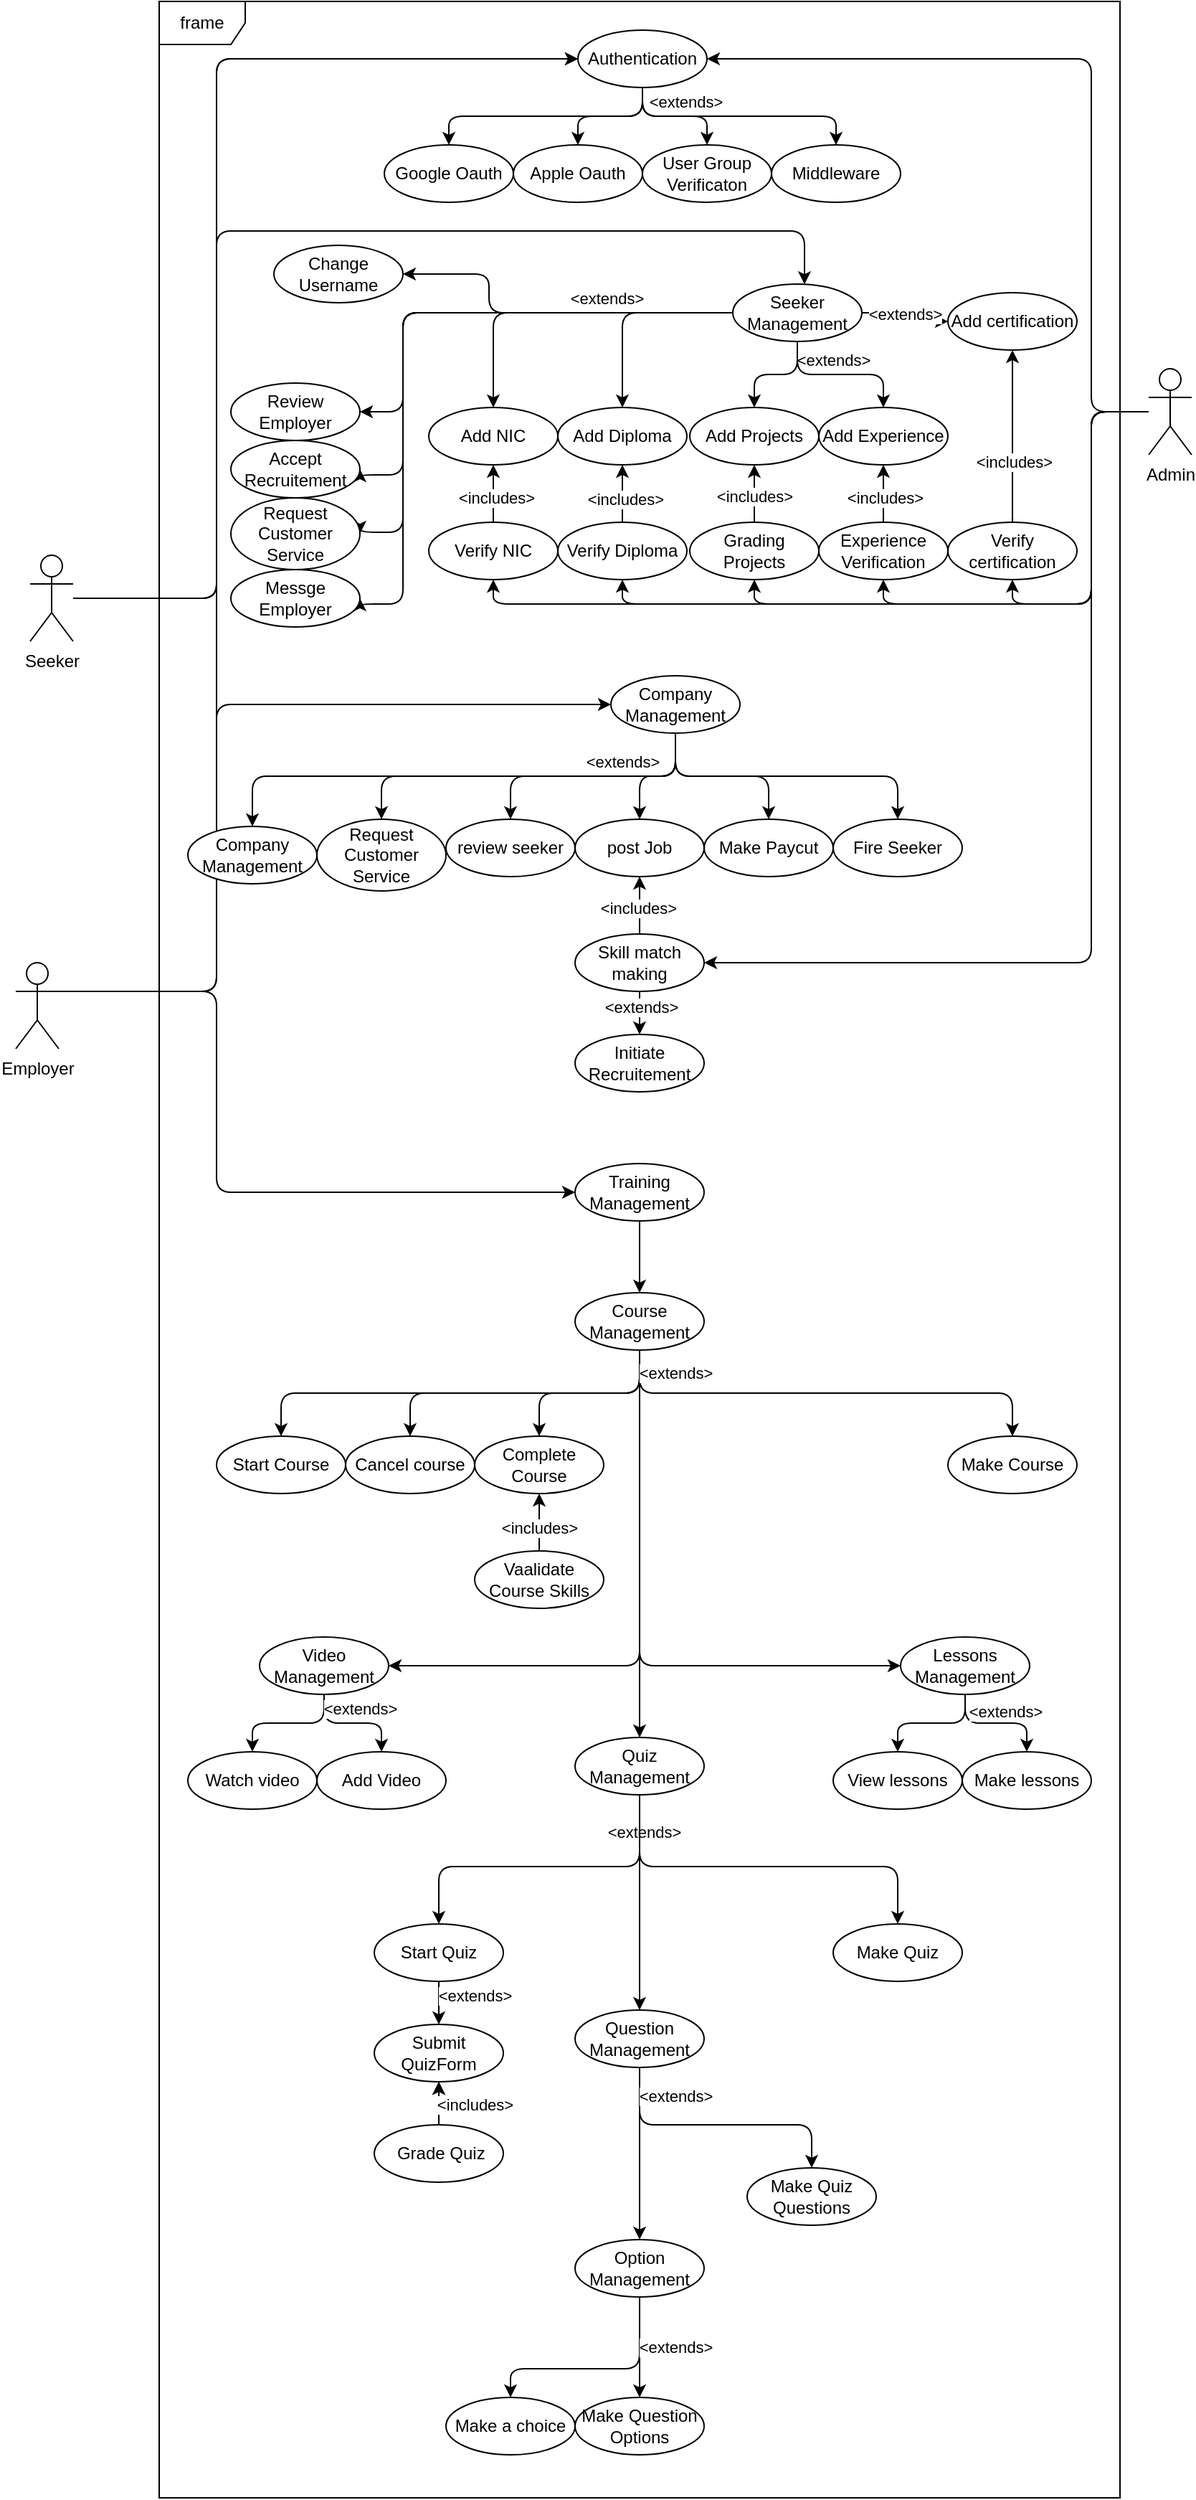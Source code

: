 <mxfile version="24.5.3" type="device">
  <diagram name="Page-1" id="c4acf3e9-155e-7222-9cf6-157b1a14988f">
    <mxGraphModel dx="1588" dy="910" grid="1" gridSize="10" guides="1" tooltips="1" connect="1" arrows="1" fold="1" page="1" pageScale="1" pageWidth="850" pageHeight="1100" background="none" math="0" shadow="0">
      <root>
        <mxCell id="0" />
        <mxCell id="1" parent="0" />
        <mxCell id="Bkfv-B725vnZlUeDDS1G-5" value="frame" style="shape=umlFrame;whiteSpace=wrap;html=1;pointerEvents=0;rounded=1;" vertex="1" parent="1">
          <mxGeometry x="110" y="40" width="670" height="1740" as="geometry" />
        </mxCell>
        <mxCell id="Bkfv-B725vnZlUeDDS1G-45" style="edgeStyle=orthogonalEdgeStyle;rounded=1;orthogonalLoop=1;jettySize=auto;html=1;" edge="1" parent="1" source="Bkfv-B725vnZlUeDDS1G-6" target="Bkfv-B725vnZlUeDDS1G-41">
          <mxGeometry relative="1" as="geometry">
            <Array as="points">
              <mxPoint x="447" y="120" />
              <mxPoint x="312" y="120" />
            </Array>
          </mxGeometry>
        </mxCell>
        <mxCell id="Bkfv-B725vnZlUeDDS1G-46" style="edgeStyle=orthogonalEdgeStyle;rounded=1;orthogonalLoop=1;jettySize=auto;html=1;" edge="1" parent="1" source="Bkfv-B725vnZlUeDDS1G-6" target="Bkfv-B725vnZlUeDDS1G-42">
          <mxGeometry relative="1" as="geometry" />
        </mxCell>
        <mxCell id="Bkfv-B725vnZlUeDDS1G-47" style="edgeStyle=orthogonalEdgeStyle;rounded=1;orthogonalLoop=1;jettySize=auto;html=1;" edge="1" parent="1" source="Bkfv-B725vnZlUeDDS1G-6" target="Bkfv-B725vnZlUeDDS1G-43">
          <mxGeometry relative="1" as="geometry" />
        </mxCell>
        <mxCell id="Bkfv-B725vnZlUeDDS1G-48" style="edgeStyle=orthogonalEdgeStyle;rounded=1;orthogonalLoop=1;jettySize=auto;html=1;" edge="1" parent="1" source="Bkfv-B725vnZlUeDDS1G-6" target="Bkfv-B725vnZlUeDDS1G-44">
          <mxGeometry relative="1" as="geometry">
            <Array as="points">
              <mxPoint x="447" y="120" />
              <mxPoint x="582" y="120" />
            </Array>
          </mxGeometry>
        </mxCell>
        <mxCell id="Bkfv-B725vnZlUeDDS1G-49" value="&amp;lt;extends&amp;gt;" style="edgeLabel;html=1;align=center;verticalAlign=middle;resizable=0;points=[];rounded=1;" vertex="1" connectable="0" parent="Bkfv-B725vnZlUeDDS1G-48">
          <mxGeometry x="-0.886" relative="1" as="geometry">
            <mxPoint x="30" as="offset" />
          </mxGeometry>
        </mxCell>
        <mxCell id="Bkfv-B725vnZlUeDDS1G-6" value="Authentication" style="ellipse;whiteSpace=wrap;html=1;rounded=1;" vertex="1" parent="1">
          <mxGeometry x="402" y="60" width="90" height="40" as="geometry" />
        </mxCell>
        <mxCell id="Bkfv-B725vnZlUeDDS1G-51" style="edgeStyle=orthogonalEdgeStyle;rounded=1;orthogonalLoop=1;jettySize=auto;html=1;entryX=0;entryY=0.5;entryDx=0;entryDy=0;" edge="1" parent="1" source="Bkfv-B725vnZlUeDDS1G-7" target="Bkfv-B725vnZlUeDDS1G-6">
          <mxGeometry relative="1" as="geometry">
            <Array as="points">
              <mxPoint x="150" y="456" />
              <mxPoint x="150" y="80" />
            </Array>
          </mxGeometry>
        </mxCell>
        <mxCell id="Bkfv-B725vnZlUeDDS1G-68" style="edgeStyle=orthogonalEdgeStyle;rounded=1;orthogonalLoop=1;jettySize=auto;html=1;" edge="1" parent="1" source="Bkfv-B725vnZlUeDDS1G-7" target="Bkfv-B725vnZlUeDDS1G-10">
          <mxGeometry relative="1" as="geometry">
            <Array as="points">
              <mxPoint x="150" y="456" />
              <mxPoint x="150" y="200" />
              <mxPoint x="560" y="200" />
            </Array>
          </mxGeometry>
        </mxCell>
        <mxCell id="Bkfv-B725vnZlUeDDS1G-7" value="Seeker" style="shape=umlActor;verticalLabelPosition=bottom;verticalAlign=top;html=1;rounded=1;" vertex="1" parent="1">
          <mxGeometry x="20" y="426" width="30" height="60" as="geometry" />
        </mxCell>
        <mxCell id="Bkfv-B725vnZlUeDDS1G-52" style="edgeStyle=orthogonalEdgeStyle;rounded=1;orthogonalLoop=1;jettySize=auto;html=1;entryX=0;entryY=0.5;entryDx=0;entryDy=0;" edge="1" parent="1" source="Bkfv-B725vnZlUeDDS1G-8" target="Bkfv-B725vnZlUeDDS1G-6">
          <mxGeometry relative="1" as="geometry">
            <Array as="points">
              <mxPoint x="150" y="730" />
              <mxPoint x="150" y="80" />
            </Array>
          </mxGeometry>
        </mxCell>
        <mxCell id="Bkfv-B725vnZlUeDDS1G-111" style="edgeStyle=orthogonalEdgeStyle;rounded=1;orthogonalLoop=1;jettySize=auto;html=1;" edge="1" parent="1" source="Bkfv-B725vnZlUeDDS1G-8" target="Bkfv-B725vnZlUeDDS1G-67">
          <mxGeometry relative="1" as="geometry">
            <Array as="points">
              <mxPoint x="150" y="730" />
              <mxPoint x="150" y="530" />
            </Array>
          </mxGeometry>
        </mxCell>
        <mxCell id="Bkfv-B725vnZlUeDDS1G-169" style="edgeStyle=orthogonalEdgeStyle;rounded=1;orthogonalLoop=1;jettySize=auto;html=1;entryX=0;entryY=0.5;entryDx=0;entryDy=0;" edge="1" parent="1" source="Bkfv-B725vnZlUeDDS1G-8" target="Bkfv-B725vnZlUeDDS1G-110">
          <mxGeometry relative="1" as="geometry">
            <Array as="points">
              <mxPoint x="150" y="730" />
              <mxPoint x="150" y="870" />
            </Array>
          </mxGeometry>
        </mxCell>
        <mxCell id="Bkfv-B725vnZlUeDDS1G-8" value="Employer" style="shape=umlActor;verticalLabelPosition=bottom;verticalAlign=top;html=1;rounded=1;" vertex="1" parent="1">
          <mxGeometry x="10" y="710" width="30" height="60" as="geometry" />
        </mxCell>
        <mxCell id="Bkfv-B725vnZlUeDDS1G-53" style="edgeStyle=orthogonalEdgeStyle;rounded=1;orthogonalLoop=1;jettySize=auto;html=1;entryX=1;entryY=0.5;entryDx=0;entryDy=0;" edge="1" parent="1" source="Bkfv-B725vnZlUeDDS1G-9" target="Bkfv-B725vnZlUeDDS1G-6">
          <mxGeometry relative="1" as="geometry">
            <Array as="points">
              <mxPoint x="760" y="326" />
              <mxPoint x="760" y="80" />
            </Array>
          </mxGeometry>
        </mxCell>
        <mxCell id="Bkfv-B725vnZlUeDDS1G-54" style="edgeStyle=orthogonalEdgeStyle;rounded=1;orthogonalLoop=1;jettySize=auto;html=1;entryX=0.5;entryY=1;entryDx=0;entryDy=0;" edge="1" parent="1" source="Bkfv-B725vnZlUeDDS1G-9" target="Bkfv-B725vnZlUeDDS1G-15">
          <mxGeometry relative="1" as="geometry">
            <Array as="points">
              <mxPoint x="760" y="326" />
              <mxPoint x="760" y="460" />
              <mxPoint x="433" y="460" />
            </Array>
          </mxGeometry>
        </mxCell>
        <mxCell id="Bkfv-B725vnZlUeDDS1G-55" style="edgeStyle=orthogonalEdgeStyle;rounded=1;orthogonalLoop=1;jettySize=auto;html=1;entryX=0.5;entryY=1;entryDx=0;entryDy=0;" edge="1" parent="1" source="Bkfv-B725vnZlUeDDS1G-9" target="Bkfv-B725vnZlUeDDS1G-30">
          <mxGeometry relative="1" as="geometry">
            <Array as="points">
              <mxPoint x="760" y="326" />
              <mxPoint x="760" y="460" />
              <mxPoint x="525" y="460" />
            </Array>
          </mxGeometry>
        </mxCell>
        <mxCell id="Bkfv-B725vnZlUeDDS1G-56" style="edgeStyle=orthogonalEdgeStyle;rounded=1;orthogonalLoop=1;jettySize=auto;html=1;entryX=0.5;entryY=1;entryDx=0;entryDy=0;" edge="1" parent="1" source="Bkfv-B725vnZlUeDDS1G-9" target="Bkfv-B725vnZlUeDDS1G-35">
          <mxGeometry relative="1" as="geometry">
            <Array as="points">
              <mxPoint x="760" y="326" />
              <mxPoint x="760" y="460" />
              <mxPoint x="615" y="460" />
            </Array>
          </mxGeometry>
        </mxCell>
        <mxCell id="Bkfv-B725vnZlUeDDS1G-57" style="edgeStyle=orthogonalEdgeStyle;rounded=1;orthogonalLoop=1;jettySize=auto;html=1;entryX=0.5;entryY=1;entryDx=0;entryDy=0;" edge="1" parent="1" source="Bkfv-B725vnZlUeDDS1G-9" target="Bkfv-B725vnZlUeDDS1G-16">
          <mxGeometry relative="1" as="geometry">
            <Array as="points">
              <mxPoint x="760" y="326" />
              <mxPoint x="760" y="460" />
              <mxPoint x="705" y="460" />
            </Array>
          </mxGeometry>
        </mxCell>
        <mxCell id="Bkfv-B725vnZlUeDDS1G-71" style="edgeStyle=orthogonalEdgeStyle;rounded=1;orthogonalLoop=1;jettySize=auto;html=1;entryX=0.5;entryY=1;entryDx=0;entryDy=0;" edge="1" parent="1" source="Bkfv-B725vnZlUeDDS1G-9" target="Bkfv-B725vnZlUeDDS1G-70">
          <mxGeometry relative="1" as="geometry">
            <Array as="points">
              <mxPoint x="760" y="326" />
              <mxPoint x="760" y="460" />
              <mxPoint x="343" y="460" />
            </Array>
          </mxGeometry>
        </mxCell>
        <mxCell id="Bkfv-B725vnZlUeDDS1G-97" style="edgeStyle=orthogonalEdgeStyle;rounded=1;orthogonalLoop=1;jettySize=auto;html=1;entryX=1;entryY=0.5;entryDx=0;entryDy=0;" edge="1" parent="1" source="Bkfv-B725vnZlUeDDS1G-9" target="Bkfv-B725vnZlUeDDS1G-83">
          <mxGeometry relative="1" as="geometry">
            <Array as="points">
              <mxPoint x="760" y="326" />
              <mxPoint x="760" y="710" />
            </Array>
          </mxGeometry>
        </mxCell>
        <mxCell id="Bkfv-B725vnZlUeDDS1G-9" value="Admin" style="shape=umlActor;verticalLabelPosition=bottom;verticalAlign=top;html=1;rounded=1;" vertex="1" parent="1">
          <mxGeometry x="800" y="296" width="30" height="60" as="geometry" />
        </mxCell>
        <mxCell id="Bkfv-B725vnZlUeDDS1G-17" style="edgeStyle=orthogonalEdgeStyle;rounded=1;orthogonalLoop=1;jettySize=auto;html=1;" edge="1" parent="1" source="Bkfv-B725vnZlUeDDS1G-10" target="Bkfv-B725vnZlUeDDS1G-11">
          <mxGeometry relative="1" as="geometry">
            <Array as="points">
              <mxPoint x="340" y="257" />
              <mxPoint x="340" y="230" />
            </Array>
          </mxGeometry>
        </mxCell>
        <mxCell id="Bkfv-B725vnZlUeDDS1G-25" value="&amp;lt;extends&amp;gt;" style="edgeLabel;html=1;align=center;verticalAlign=middle;resizable=0;points=[];rounded=1;" vertex="1" connectable="0" parent="Bkfv-B725vnZlUeDDS1G-17">
          <mxGeometry x="0.06" y="-1" relative="1" as="geometry">
            <mxPoint x="48" y="-9" as="offset" />
          </mxGeometry>
        </mxCell>
        <mxCell id="Bkfv-B725vnZlUeDDS1G-18" style="edgeStyle=orthogonalEdgeStyle;rounded=1;orthogonalLoop=1;jettySize=auto;html=1;" edge="1" parent="1" source="Bkfv-B725vnZlUeDDS1G-10" target="Bkfv-B725vnZlUeDDS1G-13">
          <mxGeometry relative="1" as="geometry" />
        </mxCell>
        <mxCell id="Bkfv-B725vnZlUeDDS1G-26" value="&amp;lt;extends&amp;gt;" style="edgeLabel;html=1;align=center;verticalAlign=middle;resizable=0;points=[];rounded=1;" vertex="1" connectable="0" parent="Bkfv-B725vnZlUeDDS1G-18">
          <mxGeometry x="-0.067" relative="1" as="geometry">
            <mxPoint as="offset" />
          </mxGeometry>
        </mxCell>
        <mxCell id="Bkfv-B725vnZlUeDDS1G-19" style="edgeStyle=orthogonalEdgeStyle;rounded=1;orthogonalLoop=1;jettySize=auto;html=1;" edge="1" parent="1" source="Bkfv-B725vnZlUeDDS1G-10" target="Bkfv-B725vnZlUeDDS1G-12">
          <mxGeometry relative="1" as="geometry" />
        </mxCell>
        <mxCell id="Bkfv-B725vnZlUeDDS1G-28" style="edgeStyle=orthogonalEdgeStyle;rounded=1;orthogonalLoop=1;jettySize=auto;html=1;" edge="1" parent="1" source="Bkfv-B725vnZlUeDDS1G-10" target="Bkfv-B725vnZlUeDDS1G-27">
          <mxGeometry relative="1" as="geometry" />
        </mxCell>
        <mxCell id="Bkfv-B725vnZlUeDDS1G-29" value="&amp;lt;extends&amp;gt;" style="edgeLabel;html=1;align=center;verticalAlign=middle;resizable=0;points=[];rounded=1;" vertex="1" connectable="0" parent="Bkfv-B725vnZlUeDDS1G-28">
          <mxGeometry x="-0.756" y="1" relative="1" as="geometry">
            <mxPoint x="24" y="3" as="offset" />
          </mxGeometry>
        </mxCell>
        <mxCell id="Bkfv-B725vnZlUeDDS1G-34" style="edgeStyle=orthogonalEdgeStyle;rounded=1;orthogonalLoop=1;jettySize=auto;html=1;" edge="1" parent="1" source="Bkfv-B725vnZlUeDDS1G-10" target="Bkfv-B725vnZlUeDDS1G-33">
          <mxGeometry relative="1" as="geometry" />
        </mxCell>
        <mxCell id="Bkfv-B725vnZlUeDDS1G-72" style="edgeStyle=orthogonalEdgeStyle;rounded=1;orthogonalLoop=1;jettySize=auto;html=1;" edge="1" parent="1" source="Bkfv-B725vnZlUeDDS1G-10" target="Bkfv-B725vnZlUeDDS1G-69">
          <mxGeometry relative="1" as="geometry" />
        </mxCell>
        <mxCell id="Bkfv-B725vnZlUeDDS1G-79" style="edgeStyle=orthogonalEdgeStyle;rounded=1;orthogonalLoop=1;jettySize=auto;html=1;" edge="1" parent="1" source="Bkfv-B725vnZlUeDDS1G-10" target="Bkfv-B725vnZlUeDDS1G-77">
          <mxGeometry relative="1" as="geometry">
            <Array as="points">
              <mxPoint x="280" y="257" />
              <mxPoint x="280" y="326" />
            </Array>
          </mxGeometry>
        </mxCell>
        <mxCell id="Bkfv-B725vnZlUeDDS1G-98" style="edgeStyle=orthogonalEdgeStyle;rounded=1;orthogonalLoop=1;jettySize=auto;html=1;entryX=1;entryY=0.5;entryDx=0;entryDy=0;" edge="1" parent="1" source="Bkfv-B725vnZlUeDDS1G-10" target="Bkfv-B725vnZlUeDDS1G-86">
          <mxGeometry relative="1" as="geometry">
            <Array as="points">
              <mxPoint x="280" y="257" />
              <mxPoint x="280" y="370" />
              <mxPoint x="250" y="370" />
            </Array>
          </mxGeometry>
        </mxCell>
        <mxCell id="Bkfv-B725vnZlUeDDS1G-100" style="edgeStyle=orthogonalEdgeStyle;rounded=1;orthogonalLoop=1;jettySize=auto;html=1;entryX=1;entryY=0.5;entryDx=0;entryDy=0;" edge="1" parent="1" source="Bkfv-B725vnZlUeDDS1G-10" target="Bkfv-B725vnZlUeDDS1G-99">
          <mxGeometry relative="1" as="geometry">
            <Array as="points">
              <mxPoint x="280" y="257" />
              <mxPoint x="280" y="410" />
            </Array>
          </mxGeometry>
        </mxCell>
        <mxCell id="Bkfv-B725vnZlUeDDS1G-106" style="edgeStyle=orthogonalEdgeStyle;rounded=1;orthogonalLoop=1;jettySize=auto;html=1;entryX=1;entryY=0.5;entryDx=0;entryDy=0;" edge="1" parent="1" source="Bkfv-B725vnZlUeDDS1G-10" target="Bkfv-B725vnZlUeDDS1G-105">
          <mxGeometry relative="1" as="geometry">
            <Array as="points">
              <mxPoint x="280" y="257" />
              <mxPoint x="280" y="460" />
              <mxPoint x="250" y="460" />
            </Array>
          </mxGeometry>
        </mxCell>
        <mxCell id="Bkfv-B725vnZlUeDDS1G-10" value="Seeker Management" style="ellipse;whiteSpace=wrap;html=1;rounded=1;" vertex="1" parent="1">
          <mxGeometry x="510" y="237" width="90" height="40" as="geometry" />
        </mxCell>
        <mxCell id="Bkfv-B725vnZlUeDDS1G-11" value="Change Username" style="ellipse;whiteSpace=wrap;html=1;rounded=1;" vertex="1" parent="1">
          <mxGeometry x="190" y="210" width="90" height="40" as="geometry" />
        </mxCell>
        <mxCell id="Bkfv-B725vnZlUeDDS1G-12" value="Add Diploma" style="ellipse;whiteSpace=wrap;html=1;rounded=1;" vertex="1" parent="1">
          <mxGeometry x="388" y="323" width="90" height="40" as="geometry" />
        </mxCell>
        <mxCell id="Bkfv-B725vnZlUeDDS1G-13" value="Add certification" style="ellipse;whiteSpace=wrap;html=1;rounded=1;" vertex="1" parent="1">
          <mxGeometry x="660" y="243" width="90" height="40" as="geometry" />
        </mxCell>
        <mxCell id="Bkfv-B725vnZlUeDDS1G-59" style="edgeStyle=orthogonalEdgeStyle;rounded=1;orthogonalLoop=1;jettySize=auto;html=1;" edge="1" parent="1" source="Bkfv-B725vnZlUeDDS1G-15" target="Bkfv-B725vnZlUeDDS1G-12">
          <mxGeometry relative="1" as="geometry" />
        </mxCell>
        <mxCell id="Bkfv-B725vnZlUeDDS1G-63" value="&amp;lt;includes&amp;gt;" style="edgeLabel;html=1;align=center;verticalAlign=middle;resizable=0;points=[];rounded=1;" vertex="1" connectable="0" parent="Bkfv-B725vnZlUeDDS1G-59">
          <mxGeometry x="-0.182" y="-2" relative="1" as="geometry">
            <mxPoint as="offset" />
          </mxGeometry>
        </mxCell>
        <mxCell id="Bkfv-B725vnZlUeDDS1G-15" value="Verify Diploma" style="ellipse;whiteSpace=wrap;html=1;rounded=1;" vertex="1" parent="1">
          <mxGeometry x="388" y="403" width="90" height="40" as="geometry" />
        </mxCell>
        <mxCell id="Bkfv-B725vnZlUeDDS1G-62" style="edgeStyle=orthogonalEdgeStyle;rounded=1;orthogonalLoop=1;jettySize=auto;html=1;" edge="1" parent="1" source="Bkfv-B725vnZlUeDDS1G-16" target="Bkfv-B725vnZlUeDDS1G-13">
          <mxGeometry relative="1" as="geometry" />
        </mxCell>
        <mxCell id="Bkfv-B725vnZlUeDDS1G-66" value="&amp;lt;includes&amp;gt;" style="edgeLabel;html=1;align=center;verticalAlign=middle;resizable=0;points=[];rounded=1;" vertex="1" connectable="0" parent="Bkfv-B725vnZlUeDDS1G-62">
          <mxGeometry x="-0.289" y="-1" relative="1" as="geometry">
            <mxPoint as="offset" />
          </mxGeometry>
        </mxCell>
        <mxCell id="Bkfv-B725vnZlUeDDS1G-16" value="Verify certification" style="ellipse;whiteSpace=wrap;html=1;rounded=1;" vertex="1" parent="1">
          <mxGeometry x="660" y="403" width="90" height="40" as="geometry" />
        </mxCell>
        <mxCell id="Bkfv-B725vnZlUeDDS1G-27" value="Add Projects" style="ellipse;whiteSpace=wrap;html=1;" vertex="1" parent="1">
          <mxGeometry x="480" y="323" width="90" height="40" as="geometry" />
        </mxCell>
        <mxCell id="Bkfv-B725vnZlUeDDS1G-60" style="edgeStyle=orthogonalEdgeStyle;rounded=1;orthogonalLoop=1;jettySize=auto;html=1;" edge="1" parent="1" source="Bkfv-B725vnZlUeDDS1G-30" target="Bkfv-B725vnZlUeDDS1G-27">
          <mxGeometry relative="1" as="geometry" />
        </mxCell>
        <mxCell id="Bkfv-B725vnZlUeDDS1G-64" value="&amp;lt;includes&amp;gt;" style="edgeLabel;html=1;align=center;verticalAlign=middle;resizable=0;points=[];rounded=1;" vertex="1" connectable="0" parent="Bkfv-B725vnZlUeDDS1G-60">
          <mxGeometry x="-0.1" relative="1" as="geometry">
            <mxPoint as="offset" />
          </mxGeometry>
        </mxCell>
        <mxCell id="Bkfv-B725vnZlUeDDS1G-30" value="Grading Projects" style="ellipse;whiteSpace=wrap;html=1;" vertex="1" parent="1">
          <mxGeometry x="480" y="403" width="90" height="40" as="geometry" />
        </mxCell>
        <mxCell id="Bkfv-B725vnZlUeDDS1G-33" value="Add Experience" style="ellipse;whiteSpace=wrap;html=1;" vertex="1" parent="1">
          <mxGeometry x="570" y="323" width="90" height="40" as="geometry" />
        </mxCell>
        <mxCell id="Bkfv-B725vnZlUeDDS1G-61" style="edgeStyle=orthogonalEdgeStyle;rounded=1;orthogonalLoop=1;jettySize=auto;html=1;" edge="1" parent="1" source="Bkfv-B725vnZlUeDDS1G-35" target="Bkfv-B725vnZlUeDDS1G-33">
          <mxGeometry relative="1" as="geometry" />
        </mxCell>
        <mxCell id="Bkfv-B725vnZlUeDDS1G-65" value="&amp;lt;includes&amp;gt;" style="edgeLabel;html=1;align=center;verticalAlign=middle;resizable=0;points=[];rounded=1;" vertex="1" connectable="0" parent="Bkfv-B725vnZlUeDDS1G-61">
          <mxGeometry x="-0.15" y="-1" relative="1" as="geometry">
            <mxPoint as="offset" />
          </mxGeometry>
        </mxCell>
        <mxCell id="Bkfv-B725vnZlUeDDS1G-35" value="Experience Verification" style="ellipse;whiteSpace=wrap;html=1;" vertex="1" parent="1">
          <mxGeometry x="570" y="403" width="90" height="40" as="geometry" />
        </mxCell>
        <mxCell id="Bkfv-B725vnZlUeDDS1G-41" value="Google Oauth" style="ellipse;whiteSpace=wrap;html=1;" vertex="1" parent="1">
          <mxGeometry x="267" y="140" width="90" height="40" as="geometry" />
        </mxCell>
        <mxCell id="Bkfv-B725vnZlUeDDS1G-42" value="Apple Oauth" style="ellipse;whiteSpace=wrap;html=1;" vertex="1" parent="1">
          <mxGeometry x="357" y="140" width="90" height="40" as="geometry" />
        </mxCell>
        <mxCell id="Bkfv-B725vnZlUeDDS1G-43" value="User Group Verificaton" style="ellipse;whiteSpace=wrap;html=1;" vertex="1" parent="1">
          <mxGeometry x="447" y="140" width="90" height="40" as="geometry" />
        </mxCell>
        <mxCell id="Bkfv-B725vnZlUeDDS1G-44" value="Middleware" style="ellipse;whiteSpace=wrap;html=1;" vertex="1" parent="1">
          <mxGeometry x="537" y="140" width="90" height="40" as="geometry" />
        </mxCell>
        <mxCell id="Bkfv-B725vnZlUeDDS1G-87" style="edgeStyle=orthogonalEdgeStyle;rounded=1;orthogonalLoop=1;jettySize=auto;html=1;" edge="1" parent="1" source="Bkfv-B725vnZlUeDDS1G-67" target="Bkfv-B725vnZlUeDDS1G-80">
          <mxGeometry relative="1" as="geometry">
            <Array as="points">
              <mxPoint x="470" y="580" />
              <mxPoint x="355" y="580" />
            </Array>
          </mxGeometry>
        </mxCell>
        <mxCell id="Bkfv-B725vnZlUeDDS1G-88" style="edgeStyle=orthogonalEdgeStyle;rounded=1;orthogonalLoop=1;jettySize=auto;html=1;" edge="1" parent="1" source="Bkfv-B725vnZlUeDDS1G-67" target="Bkfv-B725vnZlUeDDS1G-81">
          <mxGeometry relative="1" as="geometry" />
        </mxCell>
        <mxCell id="Bkfv-B725vnZlUeDDS1G-90" style="edgeStyle=orthogonalEdgeStyle;rounded=1;orthogonalLoop=1;jettySize=auto;html=1;" edge="1" parent="1" source="Bkfv-B725vnZlUeDDS1G-67" target="Bkfv-B725vnZlUeDDS1G-84">
          <mxGeometry relative="1" as="geometry" />
        </mxCell>
        <mxCell id="Bkfv-B725vnZlUeDDS1G-91" style="edgeStyle=orthogonalEdgeStyle;rounded=1;orthogonalLoop=1;jettySize=auto;html=1;" edge="1" parent="1" source="Bkfv-B725vnZlUeDDS1G-67" target="Bkfv-B725vnZlUeDDS1G-85">
          <mxGeometry relative="1" as="geometry">
            <Array as="points">
              <mxPoint x="470" y="580" />
              <mxPoint x="625" y="580" />
            </Array>
          </mxGeometry>
        </mxCell>
        <mxCell id="Bkfv-B725vnZlUeDDS1G-92" value="&amp;lt;extends&amp;gt;" style="edgeLabel;html=1;align=center;verticalAlign=middle;resizable=0;points=[];rounded=1;" vertex="1" connectable="0" parent="Bkfv-B725vnZlUeDDS1G-91">
          <mxGeometry x="-0.861" relative="1" as="geometry">
            <mxPoint x="-37" y="5" as="offset" />
          </mxGeometry>
        </mxCell>
        <mxCell id="Bkfv-B725vnZlUeDDS1G-104" style="edgeStyle=orthogonalEdgeStyle;rounded=1;orthogonalLoop=1;jettySize=auto;html=1;" edge="1" parent="1" source="Bkfv-B725vnZlUeDDS1G-67" target="Bkfv-B725vnZlUeDDS1G-103">
          <mxGeometry relative="1" as="geometry">
            <Array as="points">
              <mxPoint x="470" y="580" />
              <mxPoint x="265" y="580" />
            </Array>
          </mxGeometry>
        </mxCell>
        <mxCell id="Bkfv-B725vnZlUeDDS1G-109" style="edgeStyle=orthogonalEdgeStyle;rounded=1;orthogonalLoop=1;jettySize=auto;html=1;" edge="1" parent="1" source="Bkfv-B725vnZlUeDDS1G-67" target="Bkfv-B725vnZlUeDDS1G-107">
          <mxGeometry relative="1" as="geometry">
            <Array as="points">
              <mxPoint x="470" y="580" />
              <mxPoint x="175" y="580" />
            </Array>
          </mxGeometry>
        </mxCell>
        <mxCell id="Bkfv-B725vnZlUeDDS1G-67" value="Company Management" style="ellipse;whiteSpace=wrap;html=1;" vertex="1" parent="1">
          <mxGeometry x="425" y="510" width="90" height="40" as="geometry" />
        </mxCell>
        <mxCell id="Bkfv-B725vnZlUeDDS1G-69" value="Add NIC" style="ellipse;whiteSpace=wrap;html=1;" vertex="1" parent="1">
          <mxGeometry x="298" y="323" width="90" height="40" as="geometry" />
        </mxCell>
        <mxCell id="Bkfv-B725vnZlUeDDS1G-74" style="edgeStyle=orthogonalEdgeStyle;rounded=1;orthogonalLoop=1;jettySize=auto;html=1;" edge="1" parent="1" source="Bkfv-B725vnZlUeDDS1G-70" target="Bkfv-B725vnZlUeDDS1G-69">
          <mxGeometry relative="1" as="geometry" />
        </mxCell>
        <mxCell id="Bkfv-B725vnZlUeDDS1G-75" value="&amp;lt;includes&amp;gt;" style="edgeLabel;html=1;align=center;verticalAlign=middle;resizable=0;points=[];rounded=1;" vertex="1" connectable="0" parent="Bkfv-B725vnZlUeDDS1G-74">
          <mxGeometry x="-0.15" y="-2" relative="1" as="geometry">
            <mxPoint as="offset" />
          </mxGeometry>
        </mxCell>
        <mxCell id="Bkfv-B725vnZlUeDDS1G-70" value="Verify NIC" style="ellipse;whiteSpace=wrap;html=1;" vertex="1" parent="1">
          <mxGeometry x="298" y="403" width="90" height="40" as="geometry" />
        </mxCell>
        <mxCell id="Bkfv-B725vnZlUeDDS1G-77" value="Review Employer" style="ellipse;whiteSpace=wrap;html=1;" vertex="1" parent="1">
          <mxGeometry x="160" y="306" width="90" height="40" as="geometry" />
        </mxCell>
        <mxCell id="Bkfv-B725vnZlUeDDS1G-80" value="review seeker" style="ellipse;whiteSpace=wrap;html=1;" vertex="1" parent="1">
          <mxGeometry x="310" y="610" width="90" height="40" as="geometry" />
        </mxCell>
        <mxCell id="Bkfv-B725vnZlUeDDS1G-81" value="post Job" style="ellipse;whiteSpace=wrap;html=1;" vertex="1" parent="1">
          <mxGeometry x="400" y="610" width="90" height="40" as="geometry" />
        </mxCell>
        <mxCell id="Bkfv-B725vnZlUeDDS1G-82" value="Initiate Recruitement" style="ellipse;whiteSpace=wrap;html=1;" vertex="1" parent="1">
          <mxGeometry x="400" y="760" width="90" height="40" as="geometry" />
        </mxCell>
        <mxCell id="Bkfv-B725vnZlUeDDS1G-93" style="edgeStyle=orthogonalEdgeStyle;rounded=1;orthogonalLoop=1;jettySize=auto;html=1;" edge="1" parent="1" source="Bkfv-B725vnZlUeDDS1G-83" target="Bkfv-B725vnZlUeDDS1G-81">
          <mxGeometry relative="1" as="geometry" />
        </mxCell>
        <mxCell id="Bkfv-B725vnZlUeDDS1G-94" value="&amp;lt;includes&amp;gt;" style="edgeLabel;html=1;align=center;verticalAlign=middle;resizable=0;points=[];rounded=1;" vertex="1" connectable="0" parent="Bkfv-B725vnZlUeDDS1G-93">
          <mxGeometry x="-0.1" y="1" relative="1" as="geometry">
            <mxPoint as="offset" />
          </mxGeometry>
        </mxCell>
        <mxCell id="Bkfv-B725vnZlUeDDS1G-101" style="edgeStyle=orthogonalEdgeStyle;rounded=1;orthogonalLoop=1;jettySize=auto;html=1;" edge="1" parent="1" source="Bkfv-B725vnZlUeDDS1G-83" target="Bkfv-B725vnZlUeDDS1G-82">
          <mxGeometry relative="1" as="geometry" />
        </mxCell>
        <mxCell id="Bkfv-B725vnZlUeDDS1G-102" value="&amp;lt;extends&amp;gt;" style="edgeLabel;html=1;align=center;verticalAlign=middle;resizable=0;points=[];rounded=1;" vertex="1" connectable="0" parent="Bkfv-B725vnZlUeDDS1G-101">
          <mxGeometry x="0.24" y="1" relative="1" as="geometry">
            <mxPoint as="offset" />
          </mxGeometry>
        </mxCell>
        <mxCell id="Bkfv-B725vnZlUeDDS1G-83" value="Skill match making" style="ellipse;whiteSpace=wrap;html=1;" vertex="1" parent="1">
          <mxGeometry x="400" y="690" width="90" height="40" as="geometry" />
        </mxCell>
        <mxCell id="Bkfv-B725vnZlUeDDS1G-84" value="Make Paycut" style="ellipse;whiteSpace=wrap;html=1;" vertex="1" parent="1">
          <mxGeometry x="490" y="610" width="90" height="40" as="geometry" />
        </mxCell>
        <mxCell id="Bkfv-B725vnZlUeDDS1G-85" value="Fire Seeker" style="ellipse;whiteSpace=wrap;html=1;" vertex="1" parent="1">
          <mxGeometry x="580" y="610" width="90" height="40" as="geometry" />
        </mxCell>
        <mxCell id="Bkfv-B725vnZlUeDDS1G-86" value="Accept Recruitement" style="ellipse;whiteSpace=wrap;html=1;" vertex="1" parent="1">
          <mxGeometry x="160" y="346" width="90" height="40" as="geometry" />
        </mxCell>
        <mxCell id="Bkfv-B725vnZlUeDDS1G-99" value="Request Customer Service" style="ellipse;whiteSpace=wrap;html=1;" vertex="1" parent="1">
          <mxGeometry x="160" y="386" width="90" height="50" as="geometry" />
        </mxCell>
        <mxCell id="Bkfv-B725vnZlUeDDS1G-103" value="Request Customer Service" style="ellipse;whiteSpace=wrap;html=1;" vertex="1" parent="1">
          <mxGeometry x="220" y="610" width="90" height="50" as="geometry" />
        </mxCell>
        <mxCell id="Bkfv-B725vnZlUeDDS1G-105" value="Messge Employer" style="ellipse;whiteSpace=wrap;html=1;" vertex="1" parent="1">
          <mxGeometry x="160" y="436" width="90" height="40" as="geometry" />
        </mxCell>
        <mxCell id="Bkfv-B725vnZlUeDDS1G-107" value="Company Management" style="ellipse;whiteSpace=wrap;html=1;" vertex="1" parent="1">
          <mxGeometry x="130" y="615" width="90" height="40" as="geometry" />
        </mxCell>
        <mxCell id="Bkfv-B725vnZlUeDDS1G-129" style="edgeStyle=orthogonalEdgeStyle;rounded=1;orthogonalLoop=1;jettySize=auto;html=1;" edge="1" parent="1" source="Bkfv-B725vnZlUeDDS1G-110" target="Bkfv-B725vnZlUeDDS1G-115">
          <mxGeometry relative="1" as="geometry" />
        </mxCell>
        <mxCell id="Bkfv-B725vnZlUeDDS1G-110" value="Training Management" style="ellipse;whiteSpace=wrap;html=1;" vertex="1" parent="1">
          <mxGeometry x="400" y="850" width="90" height="40" as="geometry" />
        </mxCell>
        <mxCell id="Bkfv-B725vnZlUeDDS1G-112" value="Start Course" style="ellipse;whiteSpace=wrap;html=1;" vertex="1" parent="1">
          <mxGeometry x="150" y="1040" width="90" height="40" as="geometry" />
        </mxCell>
        <mxCell id="Bkfv-B725vnZlUeDDS1G-156" style="edgeStyle=orthogonalEdgeStyle;rounded=1;orthogonalLoop=1;jettySize=auto;html=1;" edge="1" parent="1" source="Bkfv-B725vnZlUeDDS1G-113" target="Bkfv-B725vnZlUeDDS1G-127">
          <mxGeometry relative="1" as="geometry" />
        </mxCell>
        <mxCell id="Bkfv-B725vnZlUeDDS1G-159" value="" style="edgeStyle=orthogonalEdgeStyle;rounded=1;orthogonalLoop=1;jettySize=auto;html=1;" edge="1" parent="1" source="Bkfv-B725vnZlUeDDS1G-113" target="Bkfv-B725vnZlUeDDS1G-127">
          <mxGeometry relative="1" as="geometry" />
        </mxCell>
        <mxCell id="Bkfv-B725vnZlUeDDS1G-160" value="&amp;lt;includes&amp;gt;" style="edgeLabel;html=1;align=center;verticalAlign=middle;resizable=0;points=[];rounded=1;" vertex="1" connectable="0" parent="Bkfv-B725vnZlUeDDS1G-159">
          <mxGeometry x="0.36" y="1" relative="1" as="geometry">
            <mxPoint x="26" as="offset" />
          </mxGeometry>
        </mxCell>
        <mxCell id="Bkfv-B725vnZlUeDDS1G-113" value="&amp;nbsp;Grade Quiz" style="ellipse;whiteSpace=wrap;html=1;" vertex="1" parent="1">
          <mxGeometry x="260" y="1520" width="90" height="40" as="geometry" />
        </mxCell>
        <mxCell id="Bkfv-B725vnZlUeDDS1G-152" style="edgeStyle=orthogonalEdgeStyle;rounded=1;orthogonalLoop=1;jettySize=auto;html=1;" edge="1" parent="1" source="Bkfv-B725vnZlUeDDS1G-114" target="Bkfv-B725vnZlUeDDS1G-120">
          <mxGeometry relative="1" as="geometry">
            <Array as="points">
              <mxPoint x="445" y="1340" />
              <mxPoint x="625" y="1340" />
            </Array>
          </mxGeometry>
        </mxCell>
        <mxCell id="Bkfv-B725vnZlUeDDS1G-153" style="edgeStyle=orthogonalEdgeStyle;rounded=1;orthogonalLoop=1;jettySize=auto;html=1;" edge="1" parent="1" source="Bkfv-B725vnZlUeDDS1G-114" target="Bkfv-B725vnZlUeDDS1G-119">
          <mxGeometry relative="1" as="geometry">
            <Array as="points">
              <mxPoint x="445" y="1340" />
              <mxPoint x="305" y="1340" />
            </Array>
          </mxGeometry>
        </mxCell>
        <mxCell id="Bkfv-B725vnZlUeDDS1G-158" value="&amp;lt;extends&amp;gt;" style="edgeLabel;html=1;align=center;verticalAlign=middle;resizable=0;points=[];rounded=1;" vertex="1" connectable="0" parent="Bkfv-B725vnZlUeDDS1G-153">
          <mxGeometry x="-0.774" y="3" relative="1" as="geometry">
            <mxPoint as="offset" />
          </mxGeometry>
        </mxCell>
        <mxCell id="Bkfv-B725vnZlUeDDS1G-161" style="edgeStyle=orthogonalEdgeStyle;rounded=1;orthogonalLoop=1;jettySize=auto;html=1;" edge="1" parent="1" source="Bkfv-B725vnZlUeDDS1G-114" target="Bkfv-B725vnZlUeDDS1G-122">
          <mxGeometry relative="1" as="geometry" />
        </mxCell>
        <mxCell id="Bkfv-B725vnZlUeDDS1G-114" value="Quiz Management" style="ellipse;whiteSpace=wrap;html=1;" vertex="1" parent="1">
          <mxGeometry x="400" y="1250" width="90" height="40" as="geometry" />
        </mxCell>
        <mxCell id="Bkfv-B725vnZlUeDDS1G-130" style="edgeStyle=orthogonalEdgeStyle;rounded=1;orthogonalLoop=1;jettySize=auto;html=1;" edge="1" parent="1" source="Bkfv-B725vnZlUeDDS1G-115" target="Bkfv-B725vnZlUeDDS1G-112">
          <mxGeometry relative="1" as="geometry">
            <Array as="points">
              <mxPoint x="445" y="1010" />
              <mxPoint x="195" y="1010" />
            </Array>
          </mxGeometry>
        </mxCell>
        <mxCell id="Bkfv-B725vnZlUeDDS1G-131" style="edgeStyle=orthogonalEdgeStyle;rounded=1;orthogonalLoop=1;jettySize=auto;html=1;" edge="1" parent="1" source="Bkfv-B725vnZlUeDDS1G-115" target="Bkfv-B725vnZlUeDDS1G-116">
          <mxGeometry relative="1" as="geometry">
            <Array as="points">
              <mxPoint x="445" y="1010" />
              <mxPoint x="285" y="1010" />
            </Array>
          </mxGeometry>
        </mxCell>
        <mxCell id="Bkfv-B725vnZlUeDDS1G-132" style="edgeStyle=orthogonalEdgeStyle;rounded=1;orthogonalLoop=1;jettySize=auto;html=1;" edge="1" parent="1" source="Bkfv-B725vnZlUeDDS1G-115" target="Bkfv-B725vnZlUeDDS1G-117">
          <mxGeometry relative="1" as="geometry" />
        </mxCell>
        <mxCell id="Bkfv-B725vnZlUeDDS1G-133" style="edgeStyle=orthogonalEdgeStyle;rounded=1;orthogonalLoop=1;jettySize=auto;html=1;" edge="1" parent="1" source="Bkfv-B725vnZlUeDDS1G-115" target="Bkfv-B725vnZlUeDDS1G-121">
          <mxGeometry relative="1" as="geometry">
            <Array as="points">
              <mxPoint x="445" y="1010" />
              <mxPoint x="705" y="1010" />
            </Array>
          </mxGeometry>
        </mxCell>
        <mxCell id="Bkfv-B725vnZlUeDDS1G-134" style="edgeStyle=orthogonalEdgeStyle;rounded=1;orthogonalLoop=1;jettySize=auto;html=1;" edge="1" parent="1" source="Bkfv-B725vnZlUeDDS1G-115" target="Bkfv-B725vnZlUeDDS1G-114">
          <mxGeometry relative="1" as="geometry" />
        </mxCell>
        <mxCell id="Bkfv-B725vnZlUeDDS1G-149" style="edgeStyle=orthogonalEdgeStyle;rounded=1;orthogonalLoop=1;jettySize=auto;html=1;entryX=1;entryY=0.5;entryDx=0;entryDy=0;" edge="1" parent="1" source="Bkfv-B725vnZlUeDDS1G-115" target="Bkfv-B725vnZlUeDDS1G-140">
          <mxGeometry relative="1" as="geometry">
            <Array as="points">
              <mxPoint x="445" y="1200" />
            </Array>
          </mxGeometry>
        </mxCell>
        <mxCell id="Bkfv-B725vnZlUeDDS1G-150" style="edgeStyle=orthogonalEdgeStyle;rounded=1;orthogonalLoop=1;jettySize=auto;html=1;entryX=0;entryY=0.5;entryDx=0;entryDy=0;" edge="1" parent="1" source="Bkfv-B725vnZlUeDDS1G-115" target="Bkfv-B725vnZlUeDDS1G-137">
          <mxGeometry relative="1" as="geometry">
            <Array as="points">
              <mxPoint x="445" y="1200" />
            </Array>
          </mxGeometry>
        </mxCell>
        <mxCell id="Bkfv-B725vnZlUeDDS1G-151" value="&amp;lt;extends&amp;gt;" style="edgeLabel;html=1;align=center;verticalAlign=middle;resizable=0;points=[];rounded=1;" vertex="1" connectable="0" parent="Bkfv-B725vnZlUeDDS1G-150">
          <mxGeometry x="-0.92" y="-1" relative="1" as="geometry">
            <mxPoint x="26" as="offset" />
          </mxGeometry>
        </mxCell>
        <mxCell id="Bkfv-B725vnZlUeDDS1G-115" value="Course Management" style="ellipse;whiteSpace=wrap;html=1;" vertex="1" parent="1">
          <mxGeometry x="400" y="940" width="90" height="40" as="geometry" />
        </mxCell>
        <mxCell id="Bkfv-B725vnZlUeDDS1G-116" value="Cancel course" style="ellipse;whiteSpace=wrap;html=1;" vertex="1" parent="1">
          <mxGeometry x="240" y="1040" width="90" height="40" as="geometry" />
        </mxCell>
        <mxCell id="Bkfv-B725vnZlUeDDS1G-117" value="Complete Course" style="ellipse;whiteSpace=wrap;html=1;" vertex="1" parent="1">
          <mxGeometry x="330" y="1040" width="90" height="40" as="geometry" />
        </mxCell>
        <mxCell id="Bkfv-B725vnZlUeDDS1G-135" style="edgeStyle=orthogonalEdgeStyle;rounded=1;orthogonalLoop=1;jettySize=auto;html=1;" edge="1" parent="1" source="Bkfv-B725vnZlUeDDS1G-118" target="Bkfv-B725vnZlUeDDS1G-117">
          <mxGeometry relative="1" as="geometry" />
        </mxCell>
        <mxCell id="Bkfv-B725vnZlUeDDS1G-136" value="&amp;lt;includes&amp;gt;" style="edgeLabel;html=1;align=center;verticalAlign=middle;resizable=0;points=[];rounded=1;" vertex="1" connectable="0" parent="Bkfv-B725vnZlUeDDS1G-135">
          <mxGeometry x="-0.2" y="1" relative="1" as="geometry">
            <mxPoint x="1" as="offset" />
          </mxGeometry>
        </mxCell>
        <mxCell id="Bkfv-B725vnZlUeDDS1G-118" value="Vaalidate Course Skills" style="ellipse;whiteSpace=wrap;html=1;" vertex="1" parent="1">
          <mxGeometry x="330" y="1120" width="90" height="40" as="geometry" />
        </mxCell>
        <mxCell id="Bkfv-B725vnZlUeDDS1G-155" style="edgeStyle=orthogonalEdgeStyle;rounded=1;orthogonalLoop=1;jettySize=auto;html=1;" edge="1" parent="1" source="Bkfv-B725vnZlUeDDS1G-119" target="Bkfv-B725vnZlUeDDS1G-127">
          <mxGeometry relative="1" as="geometry" />
        </mxCell>
        <mxCell id="Bkfv-B725vnZlUeDDS1G-157" value="&amp;lt;extends&amp;gt;" style="edgeLabel;html=1;align=center;verticalAlign=middle;resizable=0;points=[];rounded=1;" vertex="1" connectable="0" parent="Bkfv-B725vnZlUeDDS1G-155">
          <mxGeometry x="0.36" y="1" relative="1" as="geometry">
            <mxPoint x="24" y="-4" as="offset" />
          </mxGeometry>
        </mxCell>
        <mxCell id="Bkfv-B725vnZlUeDDS1G-119" value="Start Quiz" style="ellipse;whiteSpace=wrap;html=1;" vertex="1" parent="1">
          <mxGeometry x="260" y="1380" width="90" height="40" as="geometry" />
        </mxCell>
        <mxCell id="Bkfv-B725vnZlUeDDS1G-120" value="Make Quiz" style="ellipse;whiteSpace=wrap;html=1;" vertex="1" parent="1">
          <mxGeometry x="580" y="1380" width="90" height="40" as="geometry" />
        </mxCell>
        <mxCell id="Bkfv-B725vnZlUeDDS1G-121" value="Make Course" style="ellipse;whiteSpace=wrap;html=1;" vertex="1" parent="1">
          <mxGeometry x="660" y="1040" width="90" height="40" as="geometry" />
        </mxCell>
        <mxCell id="Bkfv-B725vnZlUeDDS1G-162" style="edgeStyle=orthogonalEdgeStyle;rounded=1;orthogonalLoop=1;jettySize=auto;html=1;" edge="1" parent="1" source="Bkfv-B725vnZlUeDDS1G-122" target="Bkfv-B725vnZlUeDDS1G-123">
          <mxGeometry relative="1" as="geometry" />
        </mxCell>
        <mxCell id="Bkfv-B725vnZlUeDDS1G-163" style="edgeStyle=orthogonalEdgeStyle;rounded=1;orthogonalLoop=1;jettySize=auto;html=1;" edge="1" parent="1" source="Bkfv-B725vnZlUeDDS1G-122" target="Bkfv-B725vnZlUeDDS1G-124">
          <mxGeometry relative="1" as="geometry">
            <Array as="points">
              <mxPoint x="445" y="1520" />
              <mxPoint x="565" y="1520" />
            </Array>
          </mxGeometry>
        </mxCell>
        <mxCell id="Bkfv-B725vnZlUeDDS1G-167" value="&amp;lt;extends&amp;gt;" style="edgeLabel;html=1;align=center;verticalAlign=middle;resizable=0;points=[];rounded=1;" vertex="1" connectable="0" parent="Bkfv-B725vnZlUeDDS1G-163">
          <mxGeometry x="-0.789" relative="1" as="geometry">
            <mxPoint x="25" as="offset" />
          </mxGeometry>
        </mxCell>
        <mxCell id="Bkfv-B725vnZlUeDDS1G-122" value="Question Management" style="ellipse;whiteSpace=wrap;html=1;" vertex="1" parent="1">
          <mxGeometry x="400" y="1440" width="90" height="40" as="geometry" />
        </mxCell>
        <mxCell id="Bkfv-B725vnZlUeDDS1G-164" style="edgeStyle=orthogonalEdgeStyle;rounded=1;orthogonalLoop=1;jettySize=auto;html=1;" edge="1" parent="1" source="Bkfv-B725vnZlUeDDS1G-123" target="Bkfv-B725vnZlUeDDS1G-125">
          <mxGeometry relative="1" as="geometry" />
        </mxCell>
        <mxCell id="Bkfv-B725vnZlUeDDS1G-165" style="edgeStyle=orthogonalEdgeStyle;rounded=1;orthogonalLoop=1;jettySize=auto;html=1;" edge="1" parent="1" source="Bkfv-B725vnZlUeDDS1G-123" target="Bkfv-B725vnZlUeDDS1G-128">
          <mxGeometry relative="1" as="geometry">
            <Array as="points">
              <mxPoint x="445" y="1690" />
              <mxPoint x="355" y="1690" />
            </Array>
          </mxGeometry>
        </mxCell>
        <mxCell id="Bkfv-B725vnZlUeDDS1G-166" value="&amp;lt;extends&amp;gt;" style="edgeLabel;html=1;align=center;verticalAlign=middle;resizable=0;points=[];rounded=1;" vertex="1" connectable="0" parent="Bkfv-B725vnZlUeDDS1G-165">
          <mxGeometry x="-0.562" y="1" relative="1" as="geometry">
            <mxPoint x="24" as="offset" />
          </mxGeometry>
        </mxCell>
        <mxCell id="Bkfv-B725vnZlUeDDS1G-123" value="Option Management" style="ellipse;whiteSpace=wrap;html=1;" vertex="1" parent="1">
          <mxGeometry x="400" y="1600" width="90" height="40" as="geometry" />
        </mxCell>
        <mxCell id="Bkfv-B725vnZlUeDDS1G-124" value="Make Quiz Questions" style="ellipse;whiteSpace=wrap;html=1;" vertex="1" parent="1">
          <mxGeometry x="520" y="1550" width="90" height="40" as="geometry" />
        </mxCell>
        <mxCell id="Bkfv-B725vnZlUeDDS1G-125" value="Make Question Options" style="ellipse;whiteSpace=wrap;html=1;" vertex="1" parent="1">
          <mxGeometry x="400" y="1710" width="90" height="40" as="geometry" />
        </mxCell>
        <mxCell id="Bkfv-B725vnZlUeDDS1G-127" value="Submit QuizForm" style="ellipse;whiteSpace=wrap;html=1;" vertex="1" parent="1">
          <mxGeometry x="260" y="1450" width="90" height="40" as="geometry" />
        </mxCell>
        <mxCell id="Bkfv-B725vnZlUeDDS1G-128" value="Make a choice" style="ellipse;whiteSpace=wrap;html=1;" vertex="1" parent="1">
          <mxGeometry x="310" y="1710" width="90" height="40" as="geometry" />
        </mxCell>
        <mxCell id="Bkfv-B725vnZlUeDDS1G-146" style="edgeStyle=orthogonalEdgeStyle;rounded=1;orthogonalLoop=1;jettySize=auto;html=1;" edge="1" parent="1" source="Bkfv-B725vnZlUeDDS1G-137" target="Bkfv-B725vnZlUeDDS1G-139">
          <mxGeometry relative="1" as="geometry" />
        </mxCell>
        <mxCell id="Bkfv-B725vnZlUeDDS1G-147" style="edgeStyle=orthogonalEdgeStyle;rounded=1;orthogonalLoop=1;jettySize=auto;html=1;" edge="1" parent="1" source="Bkfv-B725vnZlUeDDS1G-137" target="Bkfv-B725vnZlUeDDS1G-138">
          <mxGeometry relative="1" as="geometry" />
        </mxCell>
        <mxCell id="Bkfv-B725vnZlUeDDS1G-148" value="&amp;lt;extends&amp;gt;" style="edgeLabel;html=1;align=center;verticalAlign=middle;resizable=0;points=[];rounded=1;" vertex="1" connectable="0" parent="Bkfv-B725vnZlUeDDS1G-147">
          <mxGeometry x="-0.711" relative="1" as="geometry">
            <mxPoint x="28" as="offset" />
          </mxGeometry>
        </mxCell>
        <mxCell id="Bkfv-B725vnZlUeDDS1G-137" value="Lessons Management" style="ellipse;whiteSpace=wrap;html=1;" vertex="1" parent="1">
          <mxGeometry x="627" y="1180" width="90" height="40" as="geometry" />
        </mxCell>
        <mxCell id="Bkfv-B725vnZlUeDDS1G-138" value="Make lessons" style="ellipse;whiteSpace=wrap;html=1;" vertex="1" parent="1">
          <mxGeometry x="670" y="1260" width="90" height="40" as="geometry" />
        </mxCell>
        <mxCell id="Bkfv-B725vnZlUeDDS1G-139" value="View lessons" style="ellipse;whiteSpace=wrap;html=1;" vertex="1" parent="1">
          <mxGeometry x="580" y="1260" width="90" height="40" as="geometry" />
        </mxCell>
        <mxCell id="Bkfv-B725vnZlUeDDS1G-143" style="edgeStyle=orthogonalEdgeStyle;rounded=1;orthogonalLoop=1;jettySize=auto;html=1;" edge="1" parent="1" source="Bkfv-B725vnZlUeDDS1G-140" target="Bkfv-B725vnZlUeDDS1G-142">
          <mxGeometry relative="1" as="geometry" />
        </mxCell>
        <mxCell id="Bkfv-B725vnZlUeDDS1G-144" style="edgeStyle=orthogonalEdgeStyle;rounded=1;orthogonalLoop=1;jettySize=auto;html=1;" edge="1" parent="1" source="Bkfv-B725vnZlUeDDS1G-140" target="Bkfv-B725vnZlUeDDS1G-141">
          <mxGeometry relative="1" as="geometry" />
        </mxCell>
        <mxCell id="Bkfv-B725vnZlUeDDS1G-145" value="&amp;lt;extends&amp;gt;" style="edgeLabel;html=1;align=center;verticalAlign=middle;resizable=0;points=[];rounded=1;" vertex="1" connectable="0" parent="Bkfv-B725vnZlUeDDS1G-144">
          <mxGeometry x="-0.689" y="-1" relative="1" as="geometry">
            <mxPoint x="26" y="-4" as="offset" />
          </mxGeometry>
        </mxCell>
        <mxCell id="Bkfv-B725vnZlUeDDS1G-140" value="Video Management" style="ellipse;whiteSpace=wrap;html=1;" vertex="1" parent="1">
          <mxGeometry x="180" y="1180" width="90" height="40" as="geometry" />
        </mxCell>
        <mxCell id="Bkfv-B725vnZlUeDDS1G-141" value="Watch video" style="ellipse;whiteSpace=wrap;html=1;" vertex="1" parent="1">
          <mxGeometry x="130" y="1260" width="90" height="40" as="geometry" />
        </mxCell>
        <mxCell id="Bkfv-B725vnZlUeDDS1G-142" value="Add Video" style="ellipse;whiteSpace=wrap;html=1;" vertex="1" parent="1">
          <mxGeometry x="220" y="1260" width="90" height="40" as="geometry" />
        </mxCell>
      </root>
    </mxGraphModel>
  </diagram>
</mxfile>
